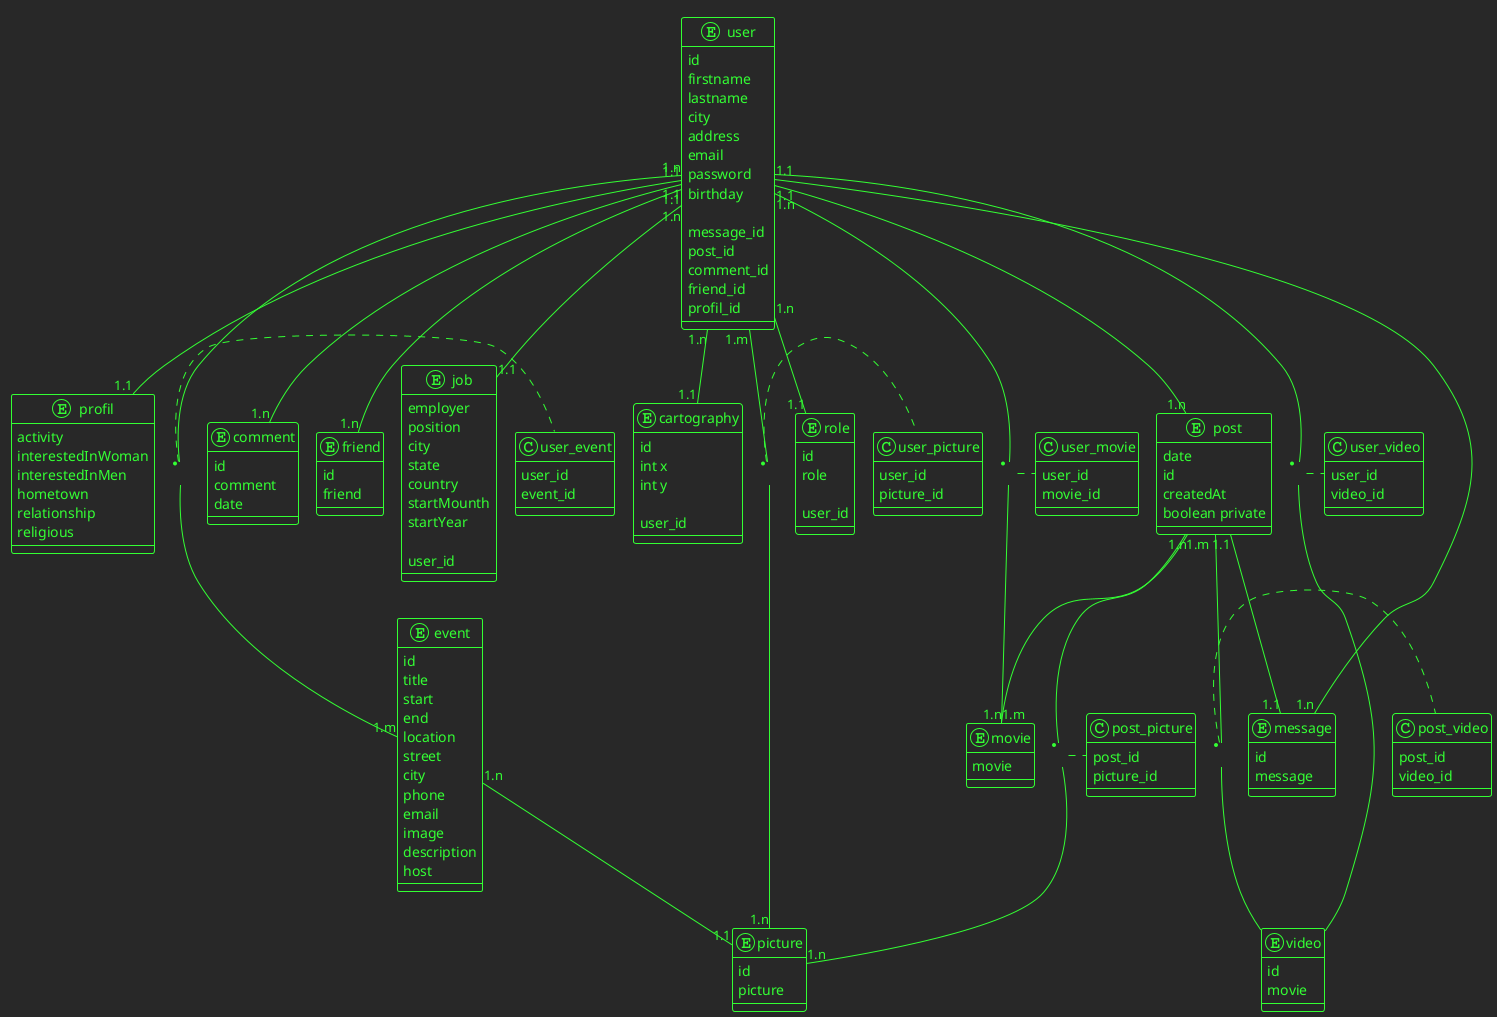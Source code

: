 @startuml
!pragma layout smetana
!theme crt-green

entity user {
   id
   firstname
   lastname
   city
   address
   email
   password
   birthday

   message_id
   post_id
   comment_id
   friend_id
   profil_id
}

entity profil {
   activity
   interestedInWoman
   interestedInMen
   hometown
   relationship
   religious
}

entity cartography {
   id
   int x
   int y

   user_id
}

entity message {
   id
   message
}

entity video {
   id
   movie
}

entity movie {
   movie
}

entity event {
   id
   title
   start
   end
   location
   street
   city
   phone
   email
   image
   description
   host
}

entity role {
   id
   role

   user_id
}

entity post {
  date
   id
   createdAt
   boolean private
}

entity picture {
   id
   picture
}

entity comment {
   id
   comment
   date
}

entity friend {
   id
   friend
}

entity job {
   employer
   position
   city
   state
   country
   startMounth
   startYear

   user_id
}

user "1.n" -- "1.1" cartography
user "1.1" -- "1.n" message
user "1.n" -- "1.m" event
user "1.n" -- "1.1" role
user "1.1" -- "1.n" post
user "1.m" -- "1.n" picture
user "1.1" -- "1.n" comment
user "1.1" -- "1.n" friend
user "1.n" -- "1.1" job
user "1.n" -- "1.m" movie
user "1.1" -- "1.1" profil

post "1.n" -- "1.n" movie
post "1.1" -- "1.1" message
post "1.m" -- "1.n" picture

event "1.n" -- "1.1" picture

(user, video) .. user_video
(user, event) .. user_event
(user, picture) .. user_picture
(post, video) .. post_video
(post, picture) .. post_picture
(user, movie) .. user_movie

class user_video {
   user_id
   video_id
}

class user_event {
   user_id
   event_id
}

class user_picture {
   user_id
   picture_id
}

class post_video {
   post_id
   video_id
}

class post_picture {
   post_id
   picture_id
}

class user_movie {
   user_id
   movie_id
}
@enduml